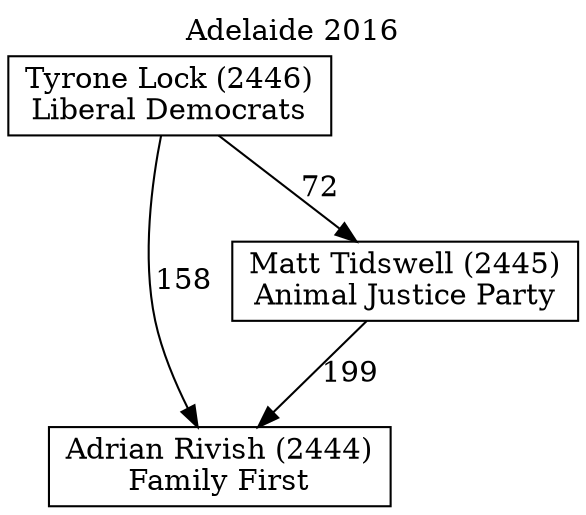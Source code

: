 // House preference flow
digraph "Adrian Rivish (2444)_Adelaide_2016" {
	graph [label="Adelaide 2016" labelloc=t mclimit=10]
	node [shape=box]
	"Adrian Rivish (2444)" [label="Adrian Rivish (2444)
Family First"]
	"Matt Tidswell (2445)" [label="Matt Tidswell (2445)
Animal Justice Party"]
	"Tyrone Lock (2446)" [label="Tyrone Lock (2446)
Liberal Democrats"]
	"Matt Tidswell (2445)" -> "Adrian Rivish (2444)" [label=199]
	"Tyrone Lock (2446)" -> "Matt Tidswell (2445)" [label=72]
	"Tyrone Lock (2446)" -> "Adrian Rivish (2444)" [label=158]
}
